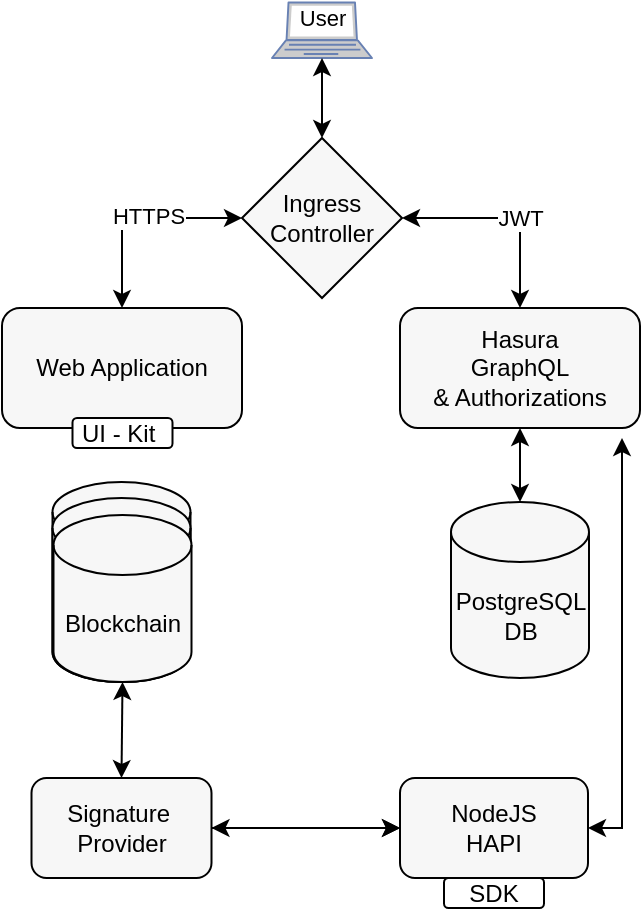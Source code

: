 <mxfile version="23.0.1" type="device">
  <diagram id="PVIO6DG2hPhd5ZmztF5c" name="Micro-Services Infrastructure">
    <mxGraphModel dx="1434" dy="832" grid="1" gridSize="10" guides="1" tooltips="1" connect="1" arrows="1" fold="1" page="1" pageScale="1" pageWidth="827" pageHeight="1169" math="0" shadow="0">
      <root>
        <mxCell id="0" />
        <mxCell id="1" parent="0" />
        <mxCell id="Uyak0VuBouWMvnPYtgp8-29" value="" style="fontColor=#0066CC;verticalAlign=top;verticalLabelPosition=bottom;labelPosition=center;align=center;html=1;outlineConnect=0;fillColor=#CCCCCC;strokeColor=#6881B3;gradientColor=none;gradientDirection=north;strokeWidth=2;shape=mxgraph.networks.laptop;" parent="1" vertex="1">
          <mxGeometry x="375" y="432.25" width="50" height="27.75" as="geometry" />
        </mxCell>
        <mxCell id="IkFlsGrYMIecXZ5BHLeJ-2" value="" style="shape=cylinder3;whiteSpace=wrap;html=1;boundedLbl=1;backgroundOutline=1;size=15;fillColor=#F7F7F7;" parent="1" vertex="1">
          <mxGeometry x="265.25" y="672" width="69" height="100" as="geometry" />
        </mxCell>
        <mxCell id="IkFlsGrYMIecXZ5BHLeJ-3" value="" style="shape=cylinder3;whiteSpace=wrap;html=1;boundedLbl=1;backgroundOutline=1;size=15;fillColor=#F7F7F7;" parent="1" vertex="1">
          <mxGeometry x="265.25" y="680" width="69" height="92" as="geometry" />
        </mxCell>
        <mxCell id="Uyak0VuBouWMvnPYtgp8-2" value="Web Application" style="rounded=1;whiteSpace=wrap;html=1;fillColor=#F7F7F7;" parent="1" vertex="1">
          <mxGeometry x="240" y="585" width="120" height="60" as="geometry" />
        </mxCell>
        <mxCell id="Uyak0VuBouWMvnPYtgp8-3" value="Ingress &lt;br&gt;Controller" style="rhombus;whiteSpace=wrap;html=1;fillColor=#F7F7F7;" parent="1" vertex="1">
          <mxGeometry x="360" y="500" width="80" height="80" as="geometry" />
        </mxCell>
        <mxCell id="Uyak0VuBouWMvnPYtgp8-4" value="PostgreSQL DB" style="shape=cylinder3;whiteSpace=wrap;html=1;boundedLbl=1;backgroundOutline=1;size=15;fillColor=#F7F7F7;" parent="1" vertex="1">
          <mxGeometry x="464.5" y="682" width="69" height="88" as="geometry" />
        </mxCell>
        <mxCell id="Uyak0VuBouWMvnPYtgp8-5" value="Hasura&lt;br&gt;GraphQL&lt;br&gt;&amp;amp; Authorizations" style="rounded=1;whiteSpace=wrap;html=1;fillColor=#F7F7F7;" parent="1" vertex="1">
          <mxGeometry x="439" y="585" width="120" height="60" as="geometry" />
        </mxCell>
        <mxCell id="Uyak0VuBouWMvnPYtgp8-11" value="" style="endArrow=classic;startArrow=classic;html=1;rounded=0;entryX=0;entryY=0.5;entryDx=0;entryDy=0;exitX=0.5;exitY=0;exitDx=0;exitDy=0;" parent="1" source="Uyak0VuBouWMvnPYtgp8-2" target="Uyak0VuBouWMvnPYtgp8-3" edge="1">
          <mxGeometry width="50" height="50" relative="1" as="geometry">
            <mxPoint x="240" y="620" as="sourcePoint" />
            <mxPoint x="290" y="570" as="targetPoint" />
            <Array as="points">
              <mxPoint x="300" y="540" />
            </Array>
          </mxGeometry>
        </mxCell>
        <mxCell id="IkFlsGrYMIecXZ5BHLeJ-6" value="HTTPS" style="edgeLabel;html=1;align=center;verticalAlign=middle;resizable=0;points=[];fontSize=11;" parent="Uyak0VuBouWMvnPYtgp8-11" vertex="1" connectable="0">
          <mxGeometry x="0.105" y="1" relative="1" as="geometry">
            <mxPoint as="offset" />
          </mxGeometry>
        </mxCell>
        <mxCell id="Uyak0VuBouWMvnPYtgp8-12" value="" style="endArrow=classic;startArrow=classic;html=1;rounded=0;entryX=1;entryY=0.5;entryDx=0;entryDy=0;exitX=0.5;exitY=0;exitDx=0;exitDy=0;" parent="1" source="Uyak0VuBouWMvnPYtgp8-5" target="Uyak0VuBouWMvnPYtgp8-3" edge="1">
          <mxGeometry width="50" height="50" relative="1" as="geometry">
            <mxPoint x="360" y="770" as="sourcePoint" />
            <mxPoint x="410" y="720" as="targetPoint" />
            <Array as="points">
              <mxPoint x="499" y="540" />
            </Array>
          </mxGeometry>
        </mxCell>
        <mxCell id="IkFlsGrYMIecXZ5BHLeJ-7" value="JWT" style="edgeLabel;html=1;align=center;verticalAlign=middle;resizable=0;points=[];fontSize=11;" parent="Uyak0VuBouWMvnPYtgp8-12" vertex="1" connectable="0">
          <mxGeometry x="0.115" y="-2" relative="1" as="geometry">
            <mxPoint x="13" y="2" as="offset" />
          </mxGeometry>
        </mxCell>
        <mxCell id="Uyak0VuBouWMvnPYtgp8-16" value="" style="endArrow=classic;startArrow=classic;html=1;rounded=0;entryX=0.5;entryY=1;entryDx=0;entryDy=0;exitX=0.5;exitY=0;exitDx=0;exitDy=0;exitPerimeter=0;" parent="1" source="Uyak0VuBouWMvnPYtgp8-4" target="Uyak0VuBouWMvnPYtgp8-5" edge="1">
          <mxGeometry width="50" height="50" relative="1" as="geometry">
            <mxPoint x="349" y="780" as="sourcePoint" />
            <mxPoint x="399" y="730" as="targetPoint" />
          </mxGeometry>
        </mxCell>
        <mxCell id="Uyak0VuBouWMvnPYtgp8-19" value="" style="endArrow=classic;startArrow=classic;html=1;rounded=0;entryX=0.5;entryY=0;entryDx=0;entryDy=0;exitX=0.5;exitY=1;exitDx=0;exitDy=0;exitPerimeter=0;" parent="1" source="Uyak0VuBouWMvnPYtgp8-29" target="Uyak0VuBouWMvnPYtgp8-3" edge="1">
          <mxGeometry width="50" height="50" relative="1" as="geometry">
            <mxPoint x="400" y="470" as="sourcePoint" />
            <mxPoint x="440" y="730" as="targetPoint" />
          </mxGeometry>
        </mxCell>
        <mxCell id="Uyak0VuBouWMvnPYtgp8-31" value="User" style="edgeLabel;html=1;align=center;verticalAlign=middle;resizable=0;points=[];" parent="Uyak0VuBouWMvnPYtgp8-19" vertex="1" connectable="0">
          <mxGeometry y="-2" relative="1" as="geometry">
            <mxPoint x="2" y="-40" as="offset" />
          </mxGeometry>
        </mxCell>
        <mxCell id="Uyak0VuBouWMvnPYtgp8-27" value="NodeJS&lt;br&gt;HAPI" style="rounded=1;whiteSpace=wrap;html=1;fillColor=#F7F7F7;" parent="1" vertex="1">
          <mxGeometry x="439" y="820" width="94" height="50" as="geometry" />
        </mxCell>
        <mxCell id="Uyak0VuBouWMvnPYtgp8-28" value="" style="endArrow=classic;startArrow=classic;html=1;rounded=0;exitX=1;exitY=0.5;exitDx=0;exitDy=0;" parent="1" source="Uyak0VuBouWMvnPYtgp8-27" edge="1">
          <mxGeometry width="50" height="50" relative="1" as="geometry">
            <mxPoint x="349" y="780" as="sourcePoint" />
            <mxPoint x="550" y="650" as="targetPoint" />
            <Array as="points">
              <mxPoint x="550" y="845" />
            </Array>
          </mxGeometry>
        </mxCell>
        <mxCell id="IkFlsGrYMIecXZ5BHLeJ-1" value="Blockchain" style="shape=cylinder3;whiteSpace=wrap;html=1;boundedLbl=1;backgroundOutline=1;size=15;fillColor=#F7F7F7;" parent="1" vertex="1">
          <mxGeometry x="265.75" y="688.5" width="69" height="83.5" as="geometry" />
        </mxCell>
        <mxCell id="Uyak0VuBouWMvnPYtgp8-14" value="" style="endArrow=classic;startArrow=classic;html=1;rounded=0;entryX=0;entryY=0.5;entryDx=0;entryDy=0;exitX=0.5;exitY=1;exitDx=0;exitDy=0;exitPerimeter=0;" parent="1" source="pAdamemekIixJqcIF8YF-2" target="Uyak0VuBouWMvnPYtgp8-27" edge="1">
          <mxGeometry y="-40" width="50" height="50" relative="1" as="geometry">
            <mxPoint x="300" y="830" as="sourcePoint" />
            <mxPoint x="300" y="860" as="targetPoint" />
            <mxPoint as="offset" />
            <Array as="points">
              <mxPoint x="300" y="845" />
            </Array>
          </mxGeometry>
        </mxCell>
        <mxCell id="pAdamemekIixJqcIF8YF-3" value="" style="edgeStyle=orthogonalEdgeStyle;rounded=0;orthogonalLoop=1;jettySize=auto;html=1;startArrow=classic;startFill=1;" parent="1" source="pAdamemekIixJqcIF8YF-2" target="Uyak0VuBouWMvnPYtgp8-27" edge="1">
          <mxGeometry relative="1" as="geometry" />
        </mxCell>
        <mxCell id="pAdamemekIixJqcIF8YF-4" value="UI - Kit&amp;nbsp;" style="rounded=1;whiteSpace=wrap;html=1;" parent="1" vertex="1">
          <mxGeometry x="275.25" y="640" width="50" height="15" as="geometry" />
        </mxCell>
        <mxCell id="pAdamemekIixJqcIF8YF-5" value="SDK" style="rounded=1;whiteSpace=wrap;html=1;" parent="1" vertex="1">
          <mxGeometry x="461" y="870" width="50" height="15" as="geometry" />
        </mxCell>
        <mxCell id="pAdamemekIixJqcIF8YF-6" value="" style="endArrow=classic;startArrow=classic;html=1;rounded=0;entryX=0.5;entryY=0;entryDx=0;entryDy=0;exitX=0.5;exitY=1;exitDx=0;exitDy=0;exitPerimeter=0;" parent="1" source="IkFlsGrYMIecXZ5BHLeJ-1" target="pAdamemekIixJqcIF8YF-2" edge="1">
          <mxGeometry y="-40" width="50" height="50" relative="1" as="geometry">
            <mxPoint x="300" y="772" as="sourcePoint" />
            <mxPoint x="440" y="845" as="targetPoint" />
            <mxPoint as="offset" />
            <Array as="points" />
          </mxGeometry>
        </mxCell>
        <mxCell id="pAdamemekIixJqcIF8YF-2" value="Signature&amp;nbsp;&lt;br&gt;Provider" style="rounded=1;whiteSpace=wrap;html=1;fillColor=#F7F7F7;" parent="1" vertex="1">
          <mxGeometry x="254.75" y="820" width="90" height="50" as="geometry" />
        </mxCell>
      </root>
    </mxGraphModel>
  </diagram>
</mxfile>
